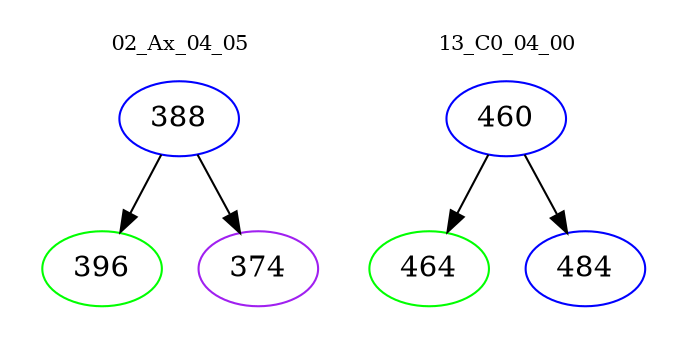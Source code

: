 digraph{
subgraph cluster_0 {
color = white
label = "02_Ax_04_05";
fontsize=10;
T0_388 [label="388", color="blue"]
T0_388 -> T0_396 [color="black"]
T0_396 [label="396", color="green"]
T0_388 -> T0_374 [color="black"]
T0_374 [label="374", color="purple"]
}
subgraph cluster_1 {
color = white
label = "13_C0_04_00";
fontsize=10;
T1_460 [label="460", color="blue"]
T1_460 -> T1_464 [color="black"]
T1_464 [label="464", color="green"]
T1_460 -> T1_484 [color="black"]
T1_484 [label="484", color="blue"]
}
}
